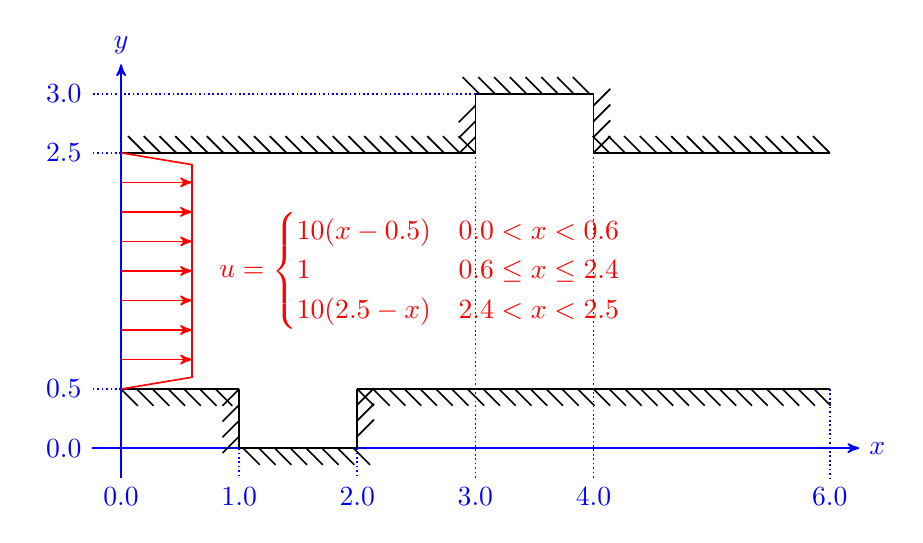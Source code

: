 \usetikzlibrary{%
    decorations.pathreplacing,%
    decorations.pathmorphing,arrows
}
\begin{tikzpicture}[ media/.style={font={\footnotesize\sffamily}},
    interface/.style={
        postaction={draw,decorate,decoration={border,angle=-45,
                    amplitude=0.3cm,segment length=2mm}}},scale=1.5]

\draw[->,>=stealth',semithick,blue] (-0.25,0)node[left]{0.0}--(6.25,0) node[right]{$x$};

\draw[->,>=stealth',semithick,blue] (0,-0.25)node[below]{$0.0$}--(0,3.25) node[above]{$y$};

\draw[semithick,interface](0,0.5)--(1,0.5); 
\draw[semithick,interface](1,0.5)--(1,0)--(2,0)--(2,0.5);
\draw[semithick,interface](2,0.5)--(6,0.5);

\draw[semithick,interface](3,2.5)--(0,2.5); 
\draw[semithick,interface](4,2.5)--(4,3)--(3,3)--(3,2.5);
\draw[semithick,interface](6,2.5)--(4,2.5);

\draw[semithick,densely dotted,blue](1,0)--(1,-0.25) node[below]{$1.0$} (2,0)--(2,-0.25) node[below]{$2.0$}
(3,2.5)--(3,-0.25) node[below]{$3.0$} (4,2.5)--(4,-0.25) node[below]{$4.0$} (6,0.5)--(6,-0.25) node[below]{$6.0$};

\draw[semithick,densely dotted,blue](0,0.5)--(-0.25,0.5)node[left]{0.5} (0,2.5)--(-0.25,2.5)node[left]{2.5} (3,3)--(-0.25,3)node[left]{3.0};

\draw[semithick,red,->,>=stealth'](0,0.75)--(0.6,0.75);
\draw[semithick,red,->,>=stealth'](0,1)--(0.6,1);
\draw[semithick,red,->,>=stealth'](0,1.25)--(0.6,1.25);
\draw[semithick,red,->,>=stealth'](0,1.5)--(0.6,1.5);
\draw[semithick,red,->,>=stealth'](0,1.75)--(0.6,1.75);
\draw[semithick,red,->,>=stealth'](0,2)--(0.6,2);
\draw[semithick,red,->,>=stealth'](0,2.25)--(0.6,2.25);
\draw[semithick,red](0,0.5)--(0.6,0.6)--(0.6,2.4)--(0,2.5);

\node[red,right] at (0.75,1.5) {
$u=\begin{cases}
10(x-0.5) & 0.0<x<0.6\\
1 & 0.6\leq x\leq2.4\\
10(2.5-x) & 2.4<x<2.5
\end{cases}$
};


\end{tikzpicture}
